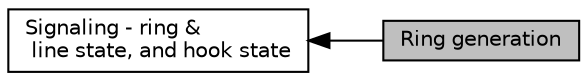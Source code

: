 digraph "Ring generation"
{
  edge [fontname="Helvetica",fontsize="10",labelfontname="Helvetica",labelfontsize="10"];
  node [fontname="Helvetica",fontsize="10",shape=record];
  rankdir=LR;
  Node0 [label="Ring generation",height=0.2,width=0.4,color="black", fillcolor="grey75", style="filled", fontcolor="black"];
  Node1 [label="Signaling - ring &\l line state, and hook state",height=0.2,width=0.4,color="black", fillcolor="white", style="filled",URL="$group___s_i_g_n_a_l_i_n_g.html"];
  Node1->Node0 [shape=plaintext, dir="back", style="solid"];
}
